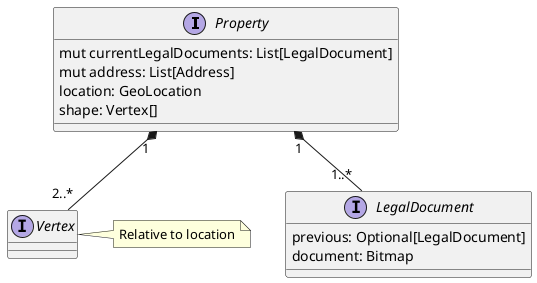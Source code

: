 @startuml Property

interface Property {
    mut currentLegalDocuments: List[LegalDocument]
    mut address: List[Address]
    location: GeoLocation
    shape: Vertex[]
}

interface LegalDocument {
    previous: Optional[LegalDocument]
    document: Bitmap
}

interface Vertex

Property "1" *-- "1..*" LegalDocument
Property "1" *-- "2..*" Vertex

note right of Vertex
    Relative to location
end note


@enduml